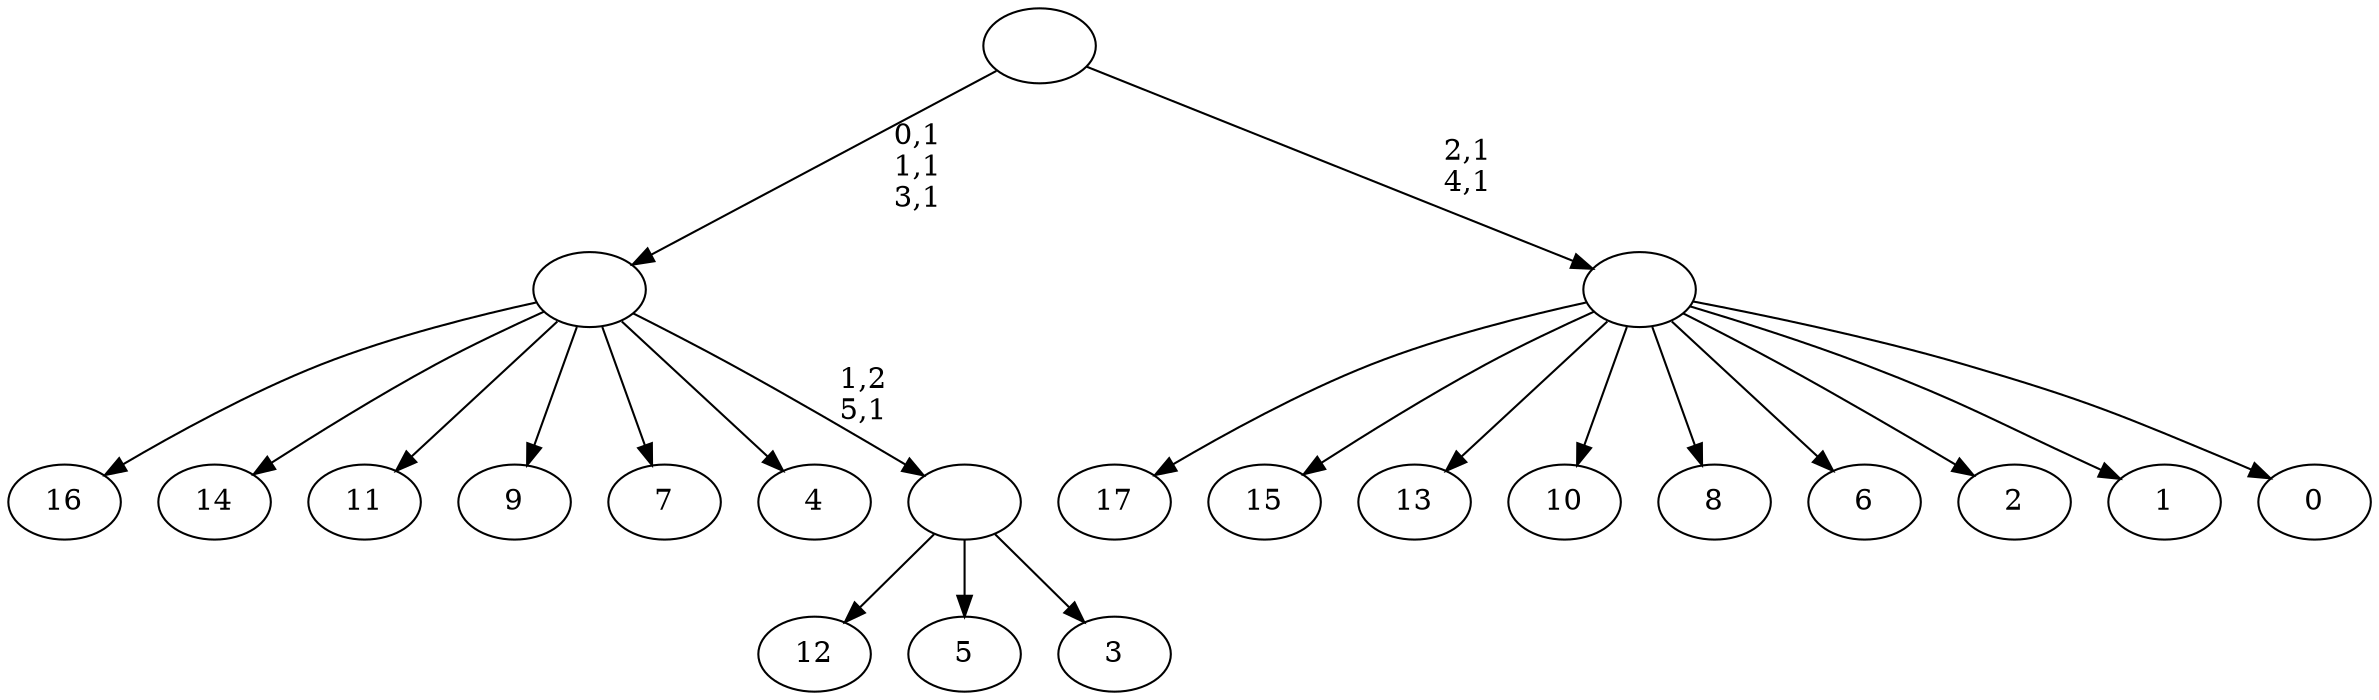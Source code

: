 digraph T {
	24 [label="17"]
	23 [label="16"]
	22 [label="15"]
	21 [label="14"]
	20 [label="13"]
	19 [label="12"]
	18 [label="11"]
	17 [label="10"]
	16 [label="9"]
	15 [label="8"]
	14 [label="7"]
	13 [label="6"]
	12 [label="5"]
	11 [label="4"]
	10 [label="3"]
	9 [label=""]
	8 [label=""]
	5 [label="2"]
	4 [label="1"]
	3 [label="0"]
	2 [label=""]
	0 [label=""]
	9 -> 19 [label=""]
	9 -> 12 [label=""]
	9 -> 10 [label=""]
	8 -> 23 [label=""]
	8 -> 21 [label=""]
	8 -> 18 [label=""]
	8 -> 16 [label=""]
	8 -> 14 [label=""]
	8 -> 11 [label=""]
	8 -> 9 [label="1,2\n5,1"]
	2 -> 24 [label=""]
	2 -> 22 [label=""]
	2 -> 20 [label=""]
	2 -> 17 [label=""]
	2 -> 15 [label=""]
	2 -> 13 [label=""]
	2 -> 5 [label=""]
	2 -> 4 [label=""]
	2 -> 3 [label=""]
	0 -> 2 [label="2,1\n4,1"]
	0 -> 8 [label="0,1\n1,1\n3,1"]
}
